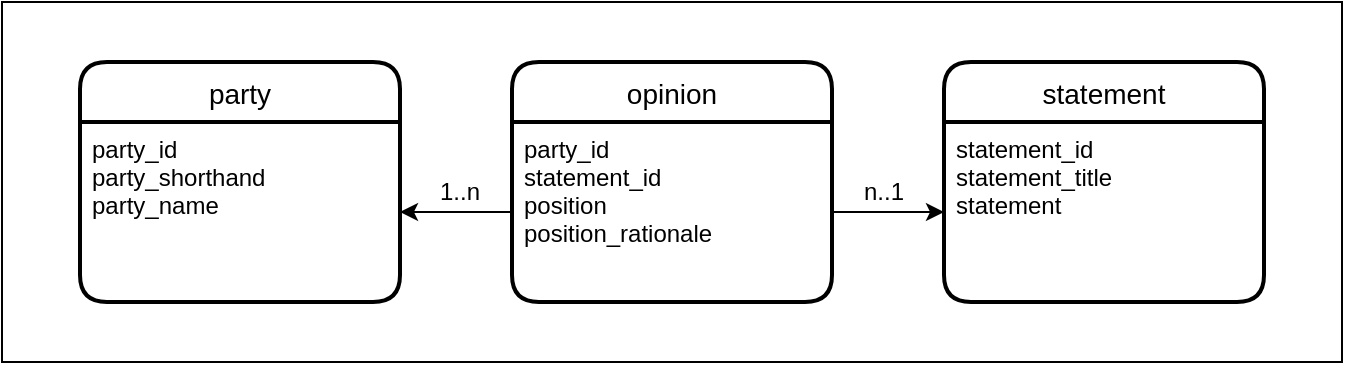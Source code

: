 <mxfile version="16.2.7" type="device"><diagram id="Y6y_7xjRUhrLGdx_vv9_" name="Page-1"><mxGraphModel dx="942" dy="545" grid="1" gridSize="10" guides="1" tooltips="1" connect="1" arrows="1" fold="1" page="1" pageScale="1" pageWidth="850" pageHeight="1100" math="0" shadow="0"><root><mxCell id="0"/><mxCell id="1" parent="0"/><mxCell id="4Y4py5snIamdXkBOyDGf-6" value="" style="group" vertex="1" connectable="0" parent="1"><mxGeometry x="140" y="100" width="631" height="150" as="geometry"/></mxCell><mxCell id="4Y4py5snIamdXkBOyDGf-3" value="" style="rounded=0;whiteSpace=wrap;html=1;" vertex="1" parent="4Y4py5snIamdXkBOyDGf-6"><mxGeometry x="-39" y="-30" width="670" height="180" as="geometry"/></mxCell><mxCell id="NdN0hD0Hn4FBQeK0aoIv-1" value="party" style="swimlane;childLayout=stackLayout;horizontal=1;startSize=30;horizontalStack=0;rounded=1;fontSize=14;fontStyle=0;strokeWidth=2;resizeParent=0;resizeLast=1;shadow=0;dashed=0;align=center;container=0;" parent="4Y4py5snIamdXkBOyDGf-6" vertex="1"><mxGeometry width="160" height="120" as="geometry"/></mxCell><mxCell id="NdN0hD0Hn4FBQeK0aoIv-3" value="statement" style="swimlane;childLayout=stackLayout;horizontal=1;startSize=30;horizontalStack=0;rounded=1;fontSize=14;fontStyle=0;strokeWidth=2;resizeParent=0;resizeLast=1;shadow=0;dashed=0;align=center;container=0;" parent="4Y4py5snIamdXkBOyDGf-6" vertex="1"><mxGeometry x="432" width="160" height="120" as="geometry"/></mxCell><mxCell id="NdN0hD0Hn4FBQeK0aoIv-5" value="opinion" style="swimlane;childLayout=stackLayout;horizontal=1;startSize=30;horizontalStack=0;rounded=1;fontSize=14;fontStyle=0;strokeWidth=2;resizeParent=0;resizeLast=1;shadow=0;dashed=0;align=center;container=0;" parent="4Y4py5snIamdXkBOyDGf-6" vertex="1"><mxGeometry x="216" width="160" height="120" as="geometry"/></mxCell><mxCell id="4Y4py5snIamdXkBOyDGf-1" value="1..n" style="text;html=1;strokeColor=none;fillColor=none;align=center;verticalAlign=middle;whiteSpace=wrap;rounded=0;container=0;" vertex="1" parent="4Y4py5snIamdXkBOyDGf-6"><mxGeometry x="160" y="50" width="60" height="30" as="geometry"/></mxCell><mxCell id="4Y4py5snIamdXkBOyDGf-2" value="n..1" style="text;html=1;strokeColor=none;fillColor=none;align=center;verticalAlign=middle;whiteSpace=wrap;rounded=0;container=0;" vertex="1" parent="4Y4py5snIamdXkBOyDGf-6"><mxGeometry x="372" y="50" width="60" height="30" as="geometry"/></mxCell><mxCell id="NdN0hD0Hn4FBQeK0aoIv-2" value="party_id&#10;party_shorthand&#10;party_name" style="align=left;strokeColor=none;fillColor=none;spacingLeft=4;fontSize=12;verticalAlign=top;resizable=0;rotatable=0;part=1;container=0;" parent="4Y4py5snIamdXkBOyDGf-6" vertex="1"><mxGeometry y="30" width="160" height="90" as="geometry"/></mxCell><mxCell id="NdN0hD0Hn4FBQeK0aoIv-4" value="statement_id&#10;statement_title&#10;statement" style="align=left;strokeColor=none;fillColor=none;spacingLeft=4;fontSize=12;verticalAlign=top;resizable=0;rotatable=0;part=1;container=0;" parent="4Y4py5snIamdXkBOyDGf-6" vertex="1"><mxGeometry x="432" y="30" width="160" height="90" as="geometry"/></mxCell><mxCell id="NdN0hD0Hn4FBQeK0aoIv-6" value="party_id&#10;statement_id&#10;position&#10;position_rationale" style="align=left;strokeColor=none;fillColor=none;spacingLeft=4;fontSize=12;verticalAlign=top;resizable=0;rotatable=0;part=1;container=0;" parent="4Y4py5snIamdXkBOyDGf-6" vertex="1"><mxGeometry x="216" y="30" width="160" height="90" as="geometry"/></mxCell><mxCell id="NdN0hD0Hn4FBQeK0aoIv-10" style="edgeStyle=orthogonalEdgeStyle;rounded=0;orthogonalLoop=1;jettySize=auto;html=1;" parent="4Y4py5snIamdXkBOyDGf-6" source="NdN0hD0Hn4FBQeK0aoIv-6" target="NdN0hD0Hn4FBQeK0aoIv-2" edge="1"><mxGeometry relative="1" as="geometry"/></mxCell><mxCell id="NdN0hD0Hn4FBQeK0aoIv-9" style="edgeStyle=orthogonalEdgeStyle;rounded=0;orthogonalLoop=1;jettySize=auto;html=1;entryX=0;entryY=0.5;entryDx=0;entryDy=0;" parent="4Y4py5snIamdXkBOyDGf-6" source="NdN0hD0Hn4FBQeK0aoIv-6" target="NdN0hD0Hn4FBQeK0aoIv-4" edge="1"><mxGeometry relative="1" as="geometry"/></mxCell></root></mxGraphModel></diagram></mxfile>
